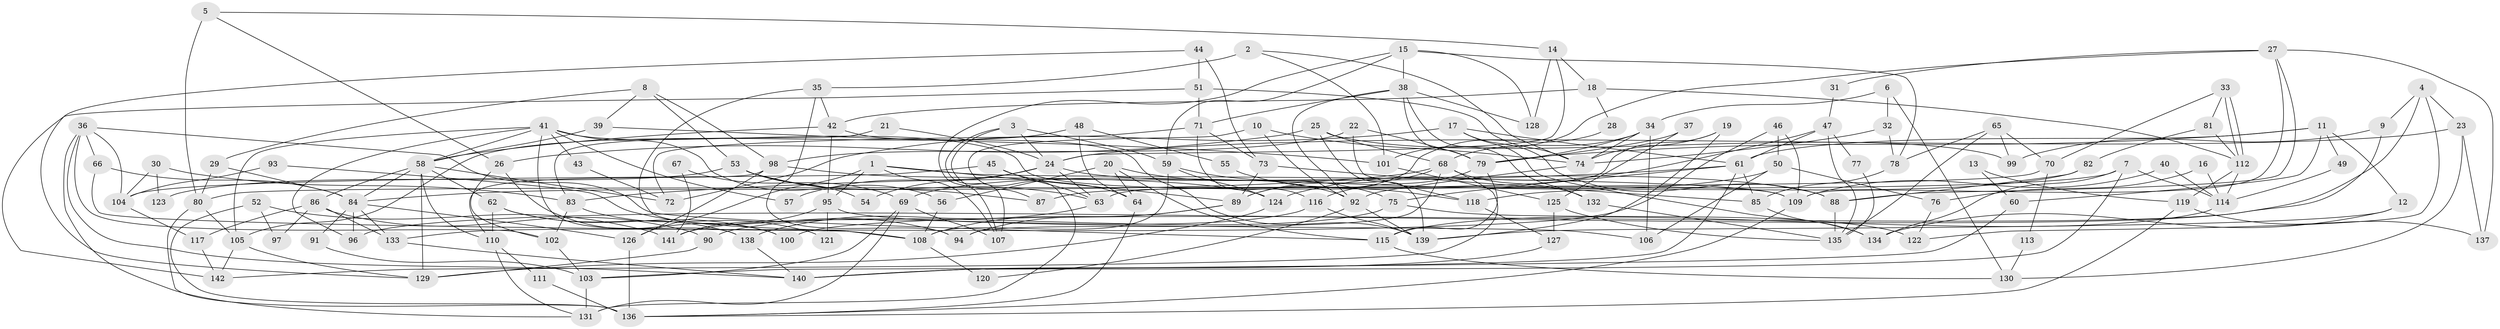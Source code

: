 // Generated by graph-tools (version 1.1) at 2025/51/03/09/25 04:51:17]
// undirected, 142 vertices, 284 edges
graph export_dot {
graph [start="1"]
  node [color=gray90,style=filled];
  1;
  2;
  3;
  4;
  5;
  6;
  7;
  8;
  9;
  10;
  11;
  12;
  13;
  14;
  15;
  16;
  17;
  18;
  19;
  20;
  21;
  22;
  23;
  24;
  25;
  26;
  27;
  28;
  29;
  30;
  31;
  32;
  33;
  34;
  35;
  36;
  37;
  38;
  39;
  40;
  41;
  42;
  43;
  44;
  45;
  46;
  47;
  48;
  49;
  50;
  51;
  52;
  53;
  54;
  55;
  56;
  57;
  58;
  59;
  60;
  61;
  62;
  63;
  64;
  65;
  66;
  67;
  68;
  69;
  70;
  71;
  72;
  73;
  74;
  75;
  76;
  77;
  78;
  79;
  80;
  81;
  82;
  83;
  84;
  85;
  86;
  87;
  88;
  89;
  90;
  91;
  92;
  93;
  94;
  95;
  96;
  97;
  98;
  99;
  100;
  101;
  102;
  103;
  104;
  105;
  106;
  107;
  108;
  109;
  110;
  111;
  112;
  113;
  114;
  115;
  116;
  117;
  118;
  119;
  120;
  121;
  122;
  123;
  124;
  125;
  126;
  127;
  128;
  129;
  130;
  131;
  132;
  133;
  134;
  135;
  136;
  137;
  138;
  139;
  140;
  141;
  142;
  1 -- 107;
  1 -- 126;
  1 -- 89;
  1 -- 95;
  1 -- 109;
  2 -- 74;
  2 -- 35;
  2 -- 101;
  3 -- 24;
  3 -- 107;
  3 -- 59;
  3 -- 87;
  4 -- 96;
  4 -- 9;
  4 -- 23;
  4 -- 122;
  5 -- 26;
  5 -- 80;
  5 -- 14;
  6 -- 34;
  6 -- 32;
  6 -- 130;
  7 -- 134;
  7 -- 140;
  7 -- 87;
  7 -- 114;
  8 -- 39;
  8 -- 29;
  8 -- 53;
  8 -- 98;
  9 -- 99;
  9 -- 100;
  10 -- 131;
  10 -- 92;
  10 -- 74;
  11 -- 79;
  11 -- 61;
  11 -- 12;
  11 -- 49;
  11 -- 60;
  12 -- 139;
  12 -- 134;
  13 -- 60;
  13 -- 119;
  14 -- 18;
  14 -- 24;
  14 -- 128;
  15 -- 59;
  15 -- 128;
  15 -- 38;
  15 -- 78;
  15 -- 107;
  16 -- 114;
  16 -- 76;
  17 -- 72;
  17 -- 134;
  17 -- 61;
  17 -- 88;
  18 -- 112;
  18 -- 42;
  18 -- 28;
  19 -- 63;
  19 -- 74;
  19 -- 139;
  20 -- 56;
  20 -- 115;
  20 -- 64;
  20 -- 92;
  21 -- 83;
  21 -- 24;
  22 -- 98;
  22 -- 79;
  22 -- 118;
  23 -- 137;
  23 -- 24;
  23 -- 130;
  24 -- 54;
  24 -- 57;
  24 -- 63;
  24 -- 88;
  25 -- 139;
  25 -- 68;
  25 -- 26;
  25 -- 99;
  26 -- 102;
  26 -- 100;
  27 -- 88;
  27 -- 101;
  27 -- 31;
  27 -- 109;
  27 -- 137;
  28 -- 89;
  29 -- 80;
  29 -- 84;
  30 -- 83;
  30 -- 104;
  30 -- 123;
  31 -- 47;
  32 -- 74;
  32 -- 78;
  33 -- 70;
  33 -- 112;
  33 -- 112;
  33 -- 81;
  34 -- 74;
  34 -- 79;
  34 -- 68;
  34 -- 106;
  35 -- 42;
  35 -- 94;
  35 -- 108;
  36 -- 140;
  36 -- 104;
  36 -- 66;
  36 -- 102;
  36 -- 115;
  36 -- 131;
  37 -- 79;
  37 -- 125;
  38 -- 79;
  38 -- 71;
  38 -- 92;
  38 -- 128;
  38 -- 132;
  39 -- 58;
  39 -- 101;
  40 -- 114;
  40 -- 109;
  41 -- 138;
  41 -- 109;
  41 -- 43;
  41 -- 56;
  41 -- 57;
  41 -- 58;
  41 -- 96;
  41 -- 105;
  42 -- 58;
  42 -- 139;
  42 -- 95;
  43 -- 72;
  44 -- 51;
  44 -- 129;
  44 -- 73;
  45 -- 63;
  45 -- 64;
  45 -- 104;
  46 -- 133;
  46 -- 109;
  46 -- 50;
  47 -- 124;
  47 -- 135;
  47 -- 61;
  47 -- 77;
  48 -- 105;
  48 -- 64;
  48 -- 55;
  49 -- 114;
  50 -- 106;
  50 -- 69;
  50 -- 76;
  51 -- 142;
  51 -- 74;
  51 -- 71;
  52 -- 141;
  52 -- 136;
  52 -- 97;
  53 -- 87;
  53 -- 54;
  53 -- 63;
  53 -- 123;
  55 -- 118;
  56 -- 108;
  58 -- 84;
  58 -- 62;
  58 -- 72;
  58 -- 86;
  58 -- 110;
  58 -- 129;
  59 -- 108;
  59 -- 75;
  59 -- 124;
  60 -- 140;
  61 -- 75;
  61 -- 83;
  61 -- 85;
  61 -- 103;
  62 -- 110;
  62 -- 100;
  62 -- 138;
  63 -- 138;
  64 -- 136;
  65 -- 78;
  65 -- 135;
  65 -- 70;
  65 -- 99;
  66 -- 108;
  66 -- 84;
  67 -- 141;
  67 -- 69;
  68 -- 89;
  68 -- 84;
  68 -- 94;
  68 -- 132;
  68 -- 142;
  69 -- 103;
  69 -- 107;
  69 -- 131;
  70 -- 80;
  70 -- 113;
  71 -- 72;
  71 -- 73;
  71 -- 116;
  73 -- 85;
  73 -- 89;
  74 -- 92;
  75 -- 90;
  75 -- 122;
  76 -- 122;
  77 -- 135;
  78 -- 85;
  79 -- 116;
  79 -- 115;
  80 -- 136;
  80 -- 105;
  81 -- 112;
  81 -- 82;
  82 -- 88;
  82 -- 118;
  83 -- 102;
  83 -- 121;
  84 -- 91;
  84 -- 96;
  84 -- 126;
  84 -- 133;
  85 -- 134;
  86 -- 90;
  86 -- 97;
  86 -- 117;
  86 -- 133;
  88 -- 135;
  89 -- 94;
  89 -- 108;
  90 -- 129;
  91 -- 103;
  92 -- 120;
  92 -- 139;
  93 -- 94;
  93 -- 104;
  95 -- 106;
  95 -- 121;
  95 -- 141;
  98 -- 110;
  98 -- 124;
  98 -- 126;
  101 -- 125;
  102 -- 103;
  103 -- 131;
  104 -- 117;
  105 -- 129;
  105 -- 142;
  108 -- 120;
  109 -- 136;
  110 -- 131;
  110 -- 111;
  111 -- 136;
  112 -- 114;
  112 -- 119;
  113 -- 130;
  114 -- 115;
  115 -- 130;
  116 -- 139;
  116 -- 141;
  117 -- 142;
  118 -- 127;
  119 -- 136;
  119 -- 137;
  124 -- 129;
  125 -- 135;
  125 -- 127;
  126 -- 136;
  127 -- 140;
  132 -- 135;
  133 -- 140;
  138 -- 140;
}
